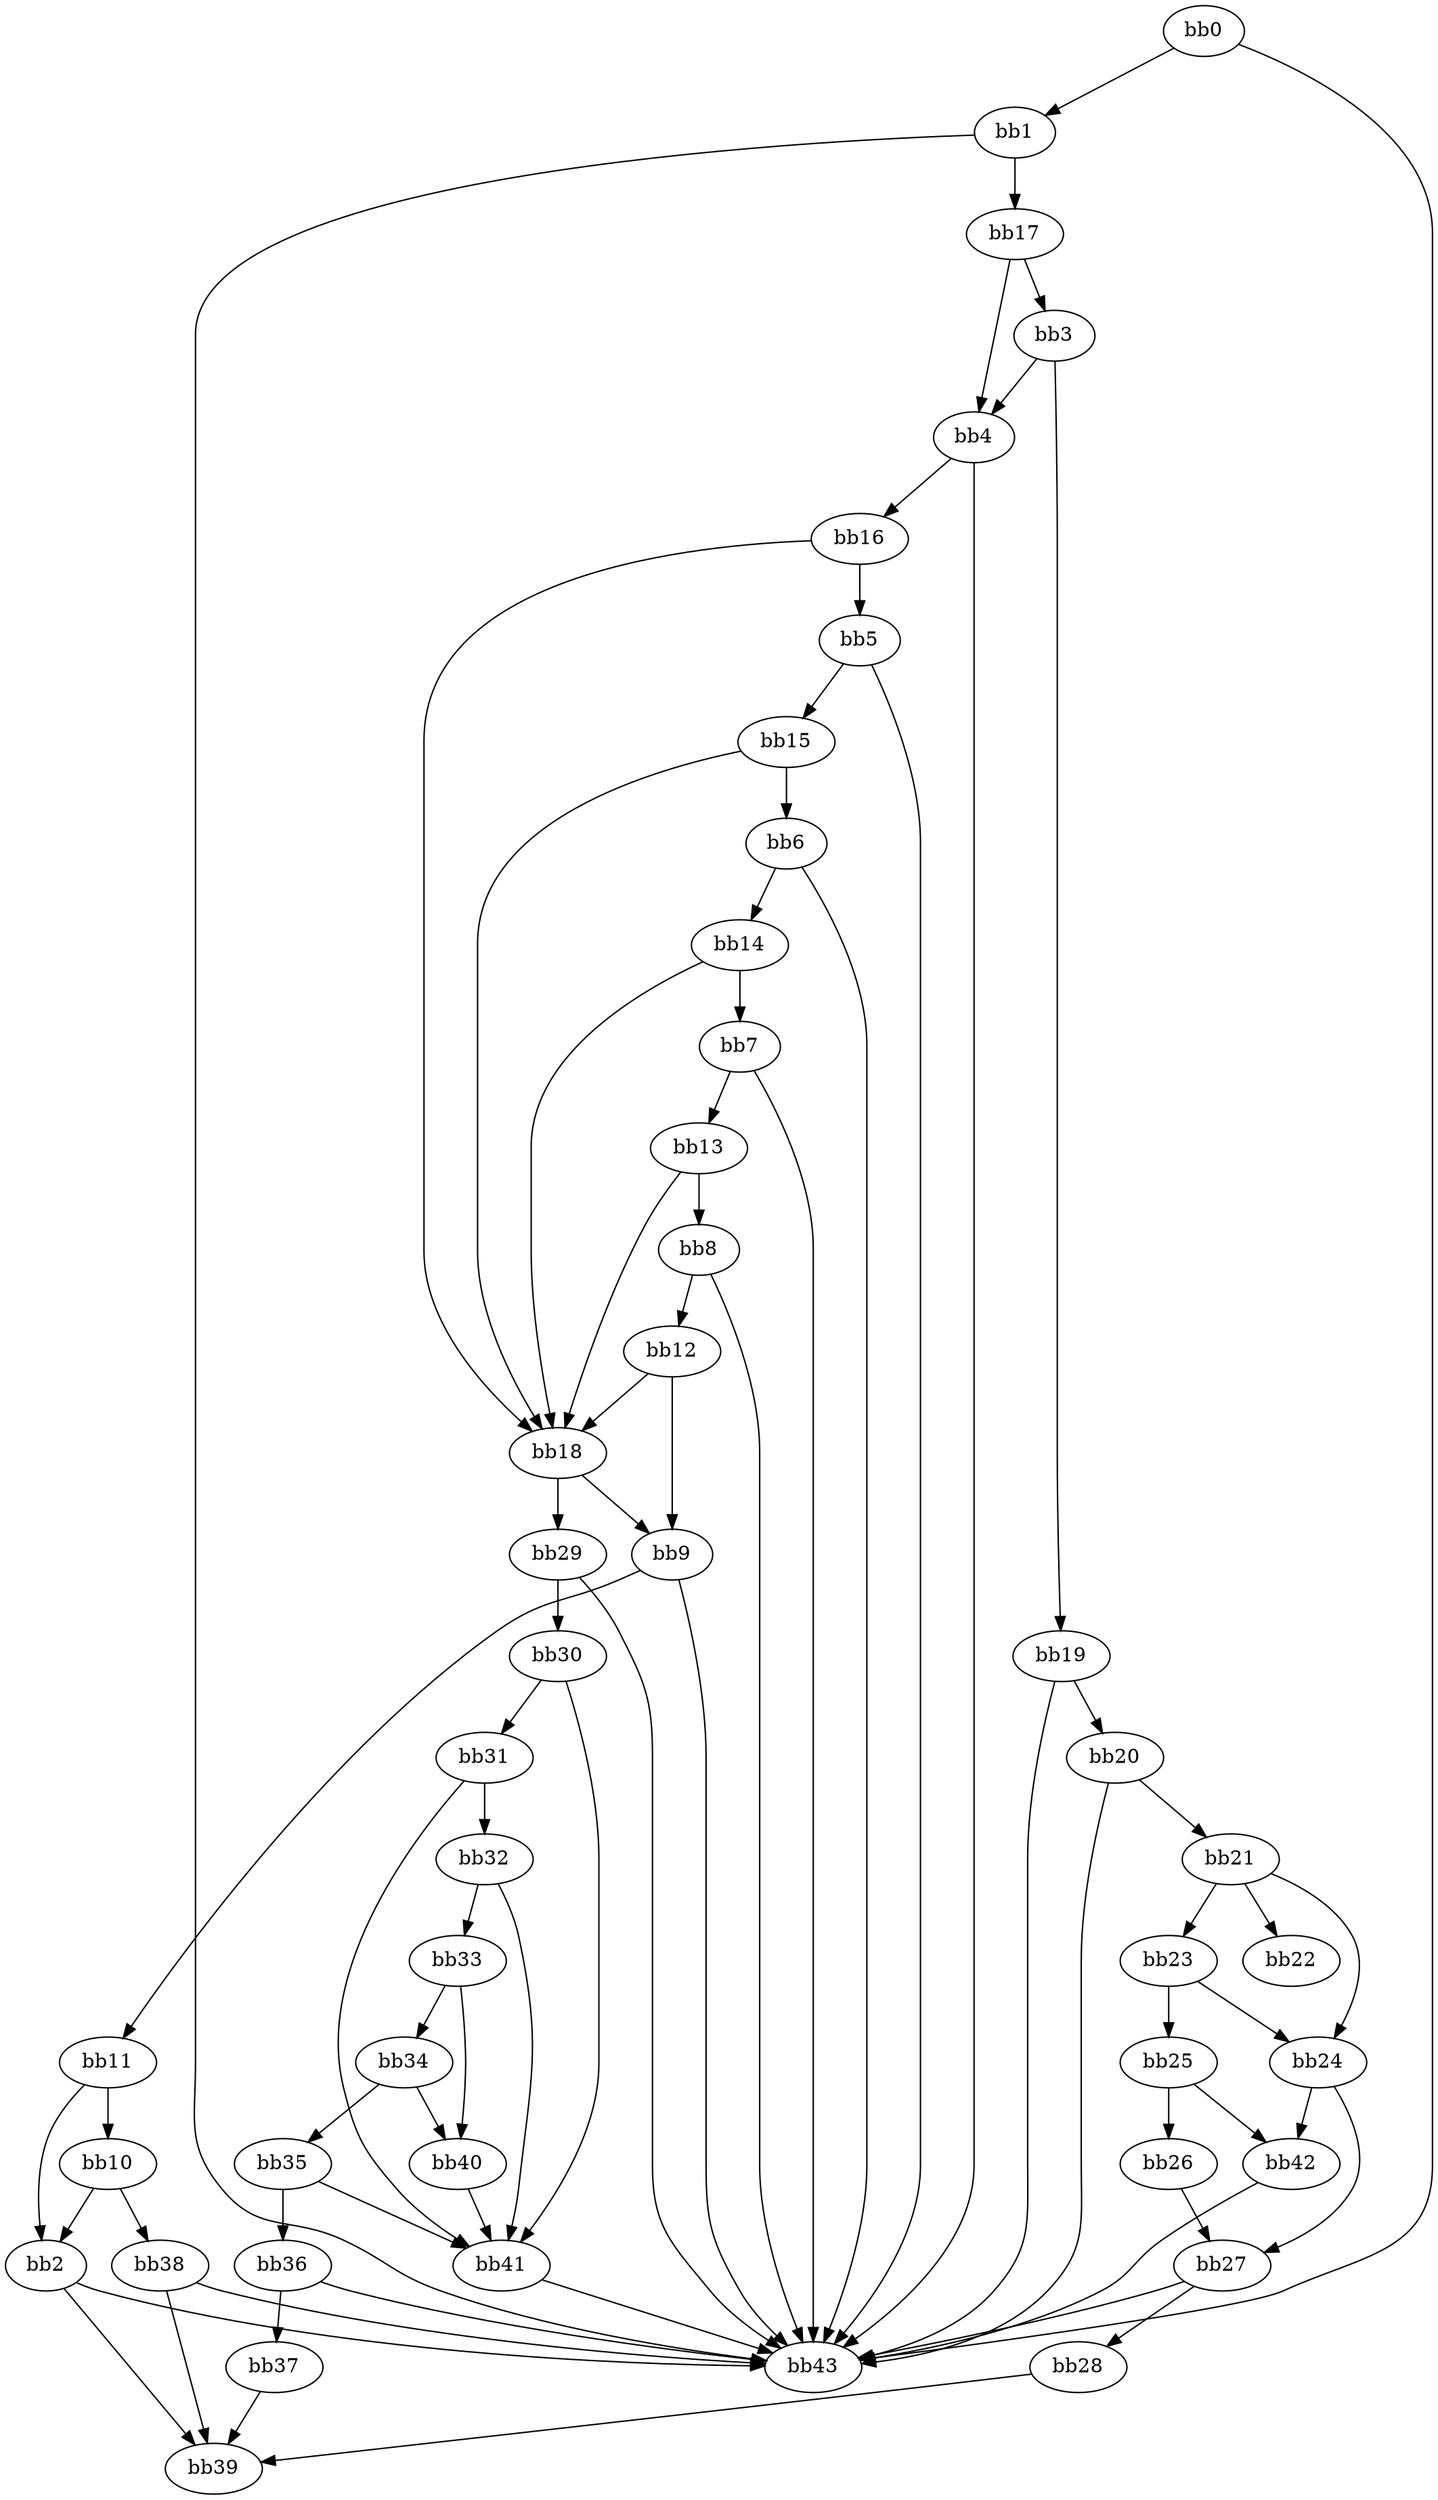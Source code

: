 digraph {
    0 [ label = "bb0\l" ]
    1 [ label = "bb1\l" ]
    2 [ label = "bb2\l" ]
    3 [ label = "bb3\l" ]
    4 [ label = "bb4\l" ]
    5 [ label = "bb5\l" ]
    6 [ label = "bb6\l" ]
    7 [ label = "bb7\l" ]
    8 [ label = "bb8\l" ]
    9 [ label = "bb9\l" ]
    10 [ label = "bb10\l" ]
    11 [ label = "bb11\l" ]
    12 [ label = "bb12\l" ]
    13 [ label = "bb13\l" ]
    14 [ label = "bb14\l" ]
    15 [ label = "bb15\l" ]
    16 [ label = "bb16\l" ]
    17 [ label = "bb17\l" ]
    18 [ label = "bb18\l" ]
    19 [ label = "bb19\l" ]
    20 [ label = "bb20\l" ]
    21 [ label = "bb21\l" ]
    22 [ label = "bb22\l" ]
    23 [ label = "bb23\l" ]
    24 [ label = "bb24\l" ]
    25 [ label = "bb25\l" ]
    26 [ label = "bb26\l" ]
    27 [ label = "bb27\l" ]
    28 [ label = "bb28\l" ]
    29 [ label = "bb29\l" ]
    30 [ label = "bb30\l" ]
    31 [ label = "bb31\l" ]
    32 [ label = "bb32\l" ]
    33 [ label = "bb33\l" ]
    34 [ label = "bb34\l" ]
    35 [ label = "bb35\l" ]
    36 [ label = "bb36\l" ]
    37 [ label = "bb37\l" ]
    38 [ label = "bb38\l" ]
    39 [ label = "bb39\l" ]
    40 [ label = "bb40\l" ]
    41 [ label = "bb41\l" ]
    42 [ label = "bb42\l" ]
    43 [ label = "bb43\l" ]
    0 -> 1 [ ]
    0 -> 43 [ ]
    1 -> 17 [ ]
    1 -> 43 [ ]
    2 -> 39 [ ]
    2 -> 43 [ ]
    3 -> 4 [ ]
    3 -> 19 [ ]
    4 -> 16 [ ]
    4 -> 43 [ ]
    5 -> 15 [ ]
    5 -> 43 [ ]
    6 -> 14 [ ]
    6 -> 43 [ ]
    7 -> 13 [ ]
    7 -> 43 [ ]
    8 -> 12 [ ]
    8 -> 43 [ ]
    9 -> 11 [ ]
    9 -> 43 [ ]
    10 -> 2 [ ]
    10 -> 38 [ ]
    11 -> 2 [ ]
    11 -> 10 [ ]
    12 -> 9 [ ]
    12 -> 18 [ ]
    13 -> 8 [ ]
    13 -> 18 [ ]
    14 -> 7 [ ]
    14 -> 18 [ ]
    15 -> 6 [ ]
    15 -> 18 [ ]
    16 -> 5 [ ]
    16 -> 18 [ ]
    17 -> 3 [ ]
    17 -> 4 [ ]
    18 -> 9 [ ]
    18 -> 29 [ ]
    19 -> 20 [ ]
    19 -> 43 [ ]
    20 -> 21 [ ]
    20 -> 43 [ ]
    21 -> 22 [ ]
    21 -> 23 [ ]
    21 -> 24 [ ]
    23 -> 24 [ ]
    23 -> 25 [ ]
    24 -> 27 [ ]
    24 -> 42 [ ]
    25 -> 26 [ ]
    25 -> 42 [ ]
    26 -> 27 [ ]
    27 -> 28 [ ]
    27 -> 43 [ ]
    28 -> 39 [ ]
    29 -> 30 [ ]
    29 -> 43 [ ]
    30 -> 31 [ ]
    30 -> 41 [ ]
    31 -> 32 [ ]
    31 -> 41 [ ]
    32 -> 33 [ ]
    32 -> 41 [ ]
    33 -> 34 [ ]
    33 -> 40 [ ]
    34 -> 35 [ ]
    34 -> 40 [ ]
    35 -> 36 [ ]
    35 -> 41 [ ]
    36 -> 37 [ ]
    36 -> 43 [ ]
    37 -> 39 [ ]
    38 -> 39 [ ]
    38 -> 43 [ ]
    40 -> 41 [ ]
    41 -> 43 [ ]
    42 -> 43 [ ]
}

